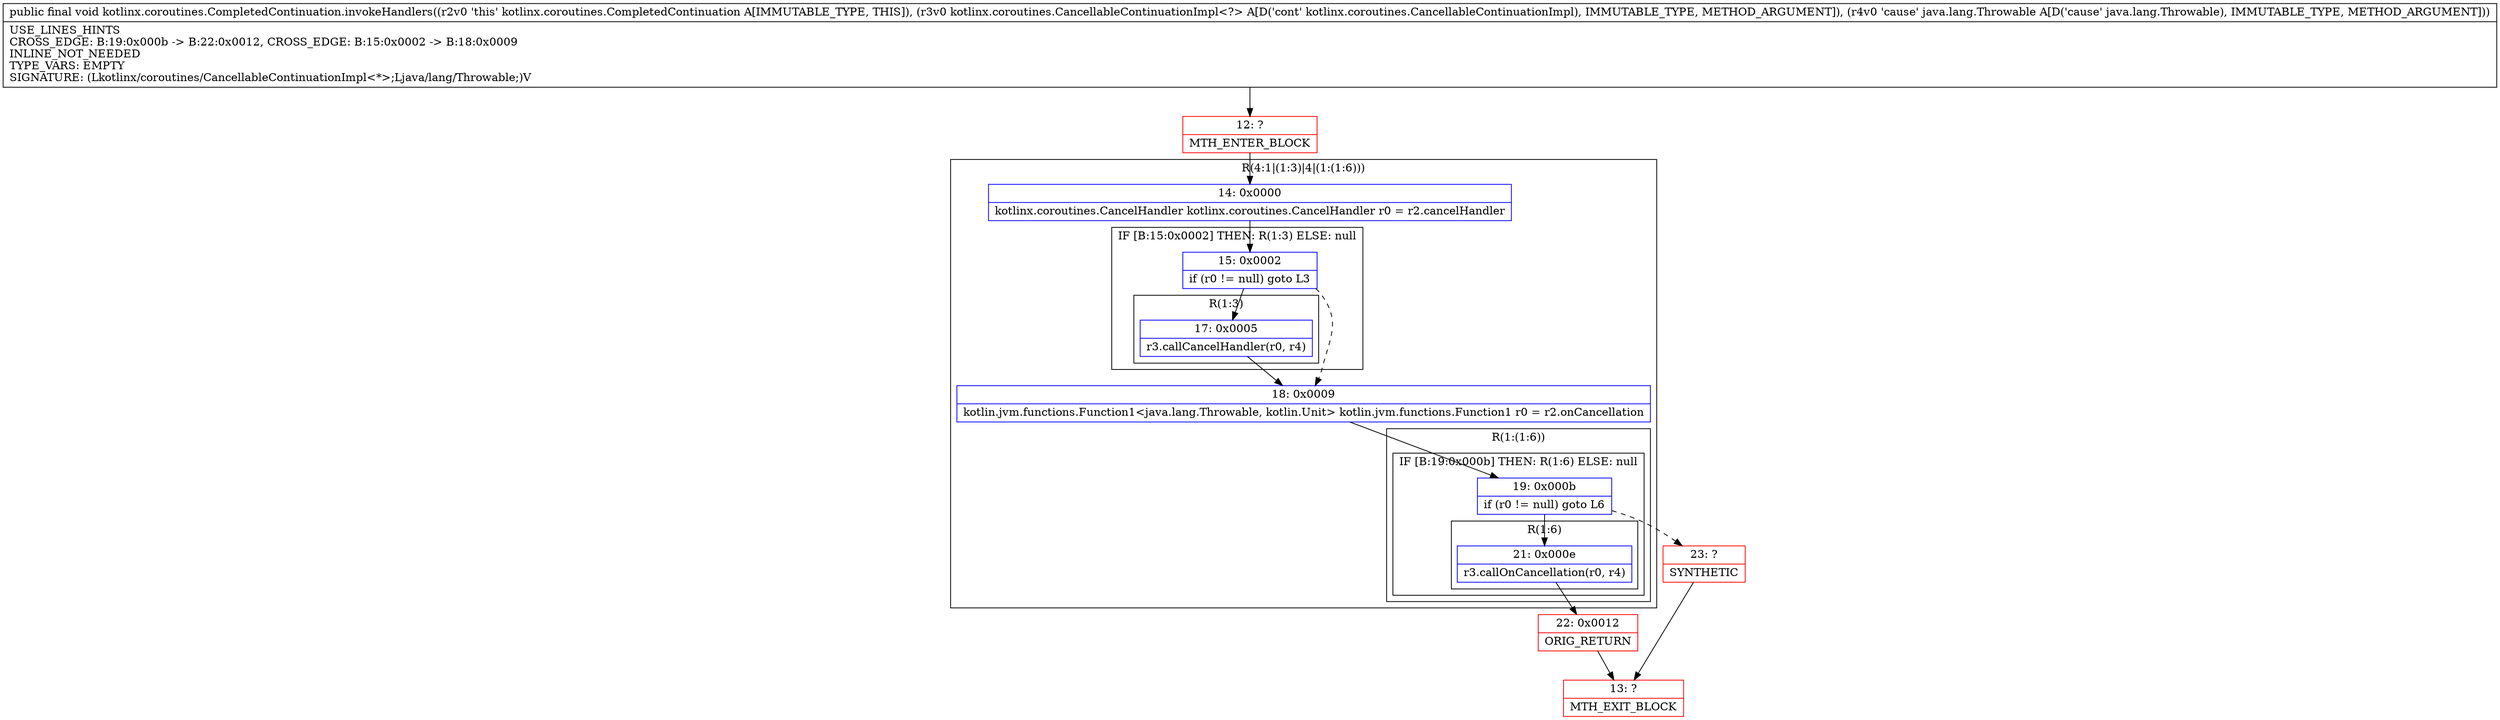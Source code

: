 digraph "CFG forkotlinx.coroutines.CompletedContinuation.invokeHandlers(Lkotlinx\/coroutines\/CancellableContinuationImpl;Ljava\/lang\/Throwable;)V" {
subgraph cluster_Region_1666793673 {
label = "R(4:1|(1:3)|4|(1:(1:6)))";
node [shape=record,color=blue];
Node_14 [shape=record,label="{14\:\ 0x0000|kotlinx.coroutines.CancelHandler kotlinx.coroutines.CancelHandler r0 = r2.cancelHandler\l}"];
subgraph cluster_IfRegion_1451425562 {
label = "IF [B:15:0x0002] THEN: R(1:3) ELSE: null";
node [shape=record,color=blue];
Node_15 [shape=record,label="{15\:\ 0x0002|if (r0 != null) goto L3\l}"];
subgraph cluster_Region_1302691838 {
label = "R(1:3)";
node [shape=record,color=blue];
Node_17 [shape=record,label="{17\:\ 0x0005|r3.callCancelHandler(r0, r4)\l}"];
}
}
Node_18 [shape=record,label="{18\:\ 0x0009|kotlin.jvm.functions.Function1\<java.lang.Throwable, kotlin.Unit\> kotlin.jvm.functions.Function1 r0 = r2.onCancellation\l}"];
subgraph cluster_Region_1144831084 {
label = "R(1:(1:6))";
node [shape=record,color=blue];
subgraph cluster_IfRegion_1192673153 {
label = "IF [B:19:0x000b] THEN: R(1:6) ELSE: null";
node [shape=record,color=blue];
Node_19 [shape=record,label="{19\:\ 0x000b|if (r0 != null) goto L6\l}"];
subgraph cluster_Region_1860235426 {
label = "R(1:6)";
node [shape=record,color=blue];
Node_21 [shape=record,label="{21\:\ 0x000e|r3.callOnCancellation(r0, r4)\l}"];
}
}
}
}
Node_12 [shape=record,color=red,label="{12\:\ ?|MTH_ENTER_BLOCK\l}"];
Node_22 [shape=record,color=red,label="{22\:\ 0x0012|ORIG_RETURN\l}"];
Node_13 [shape=record,color=red,label="{13\:\ ?|MTH_EXIT_BLOCK\l}"];
Node_23 [shape=record,color=red,label="{23\:\ ?|SYNTHETIC\l}"];
MethodNode[shape=record,label="{public final void kotlinx.coroutines.CompletedContinuation.invokeHandlers((r2v0 'this' kotlinx.coroutines.CompletedContinuation A[IMMUTABLE_TYPE, THIS]), (r3v0 kotlinx.coroutines.CancellableContinuationImpl\<?\> A[D('cont' kotlinx.coroutines.CancellableContinuationImpl), IMMUTABLE_TYPE, METHOD_ARGUMENT]), (r4v0 'cause' java.lang.Throwable A[D('cause' java.lang.Throwable), IMMUTABLE_TYPE, METHOD_ARGUMENT]))  | USE_LINES_HINTS\lCROSS_EDGE: B:19:0x000b \-\> B:22:0x0012, CROSS_EDGE: B:15:0x0002 \-\> B:18:0x0009\lINLINE_NOT_NEEDED\lTYPE_VARS: EMPTY\lSIGNATURE: (Lkotlinx\/coroutines\/CancellableContinuationImpl\<*\>;Ljava\/lang\/Throwable;)V\l}"];
MethodNode -> Node_12;Node_14 -> Node_15;
Node_15 -> Node_17;
Node_15 -> Node_18[style=dashed];
Node_17 -> Node_18;
Node_18 -> Node_19;
Node_19 -> Node_21;
Node_19 -> Node_23[style=dashed];
Node_21 -> Node_22;
Node_12 -> Node_14;
Node_22 -> Node_13;
Node_23 -> Node_13;
}

